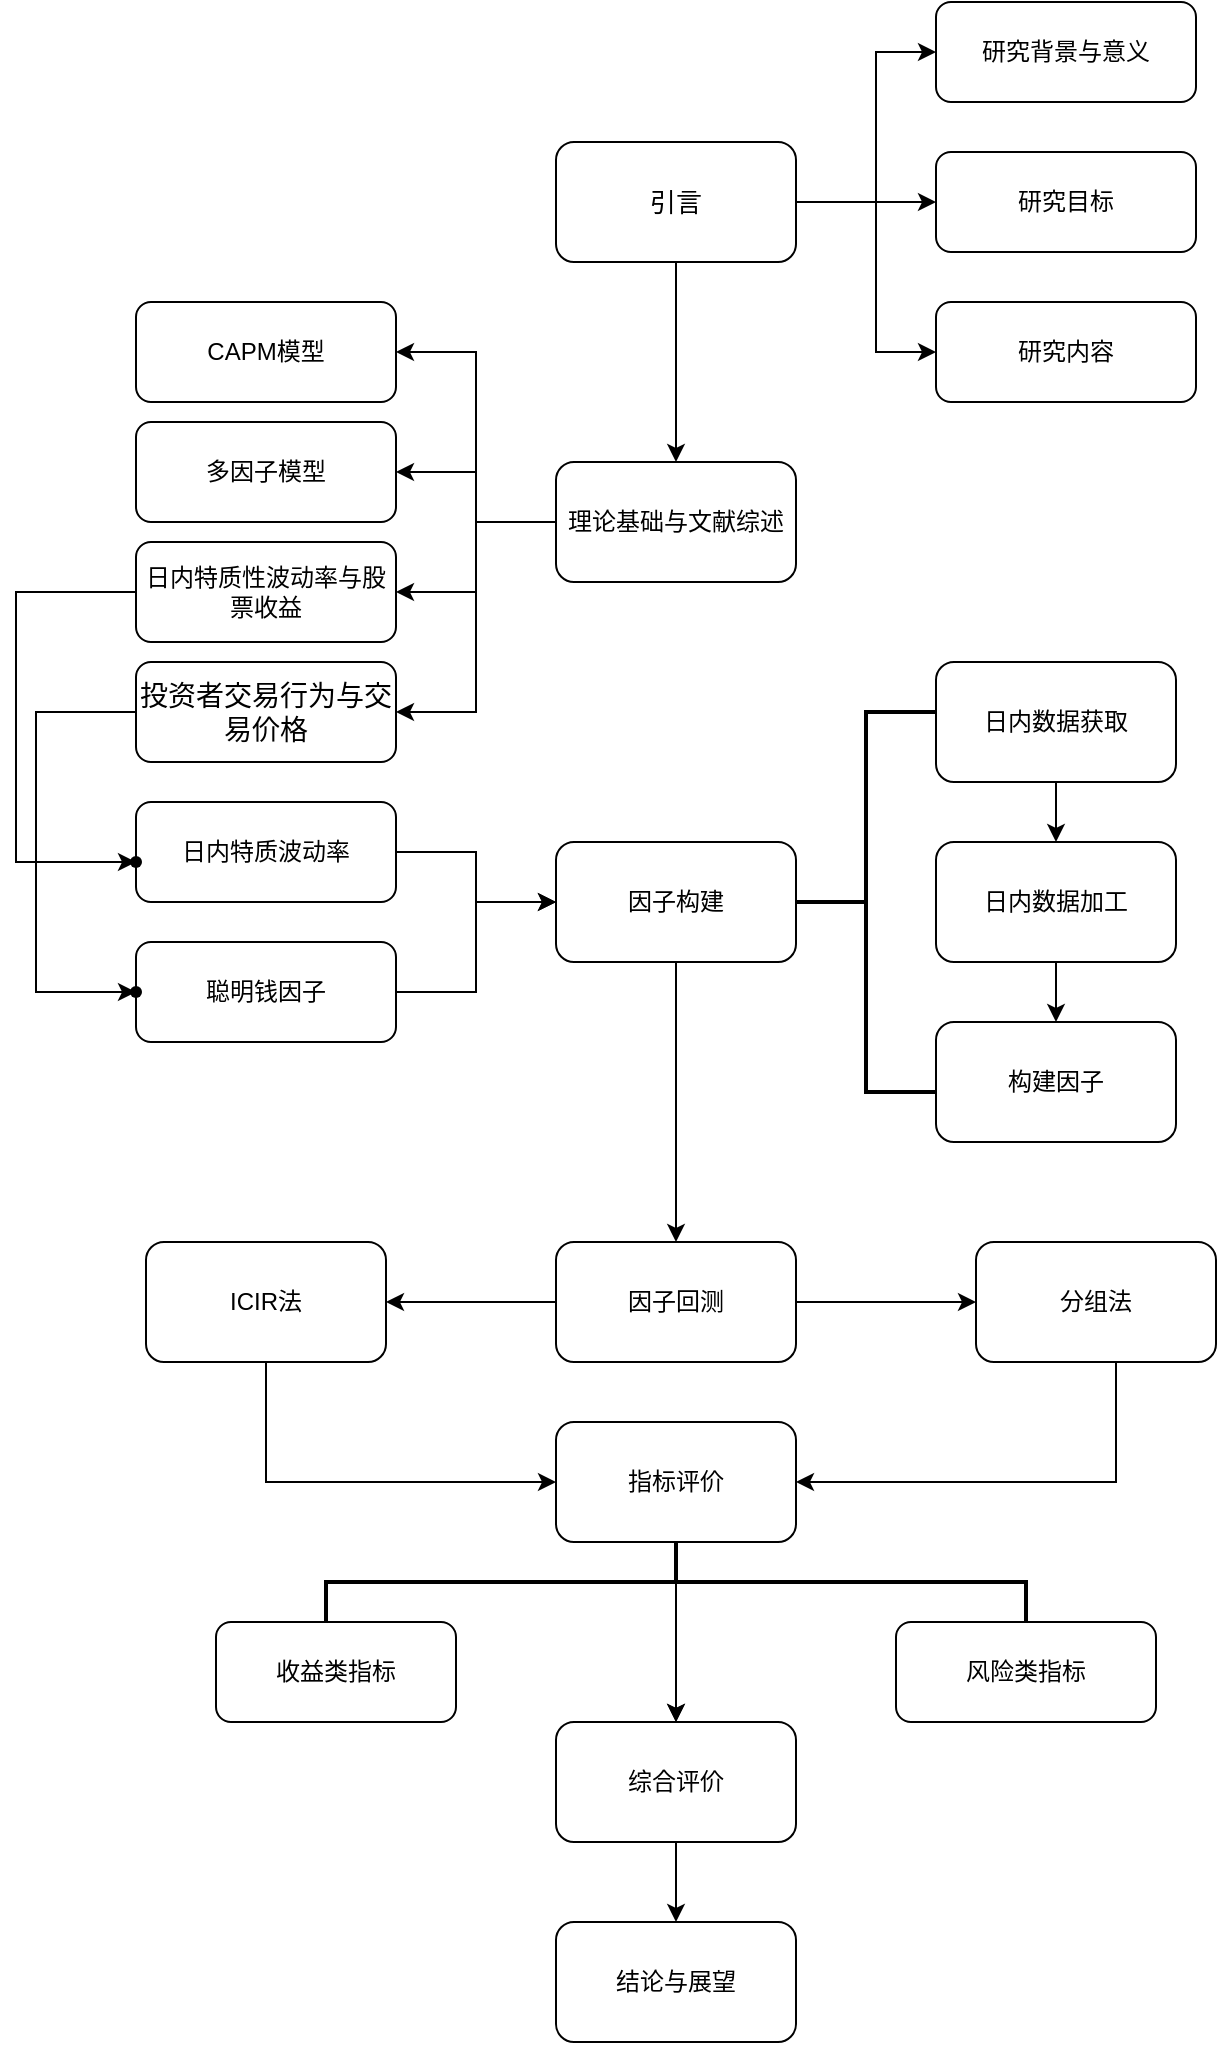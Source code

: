<mxfile version="15.2.9" type="github">
  <diagram id="RS4CFRJiYfsApMhA05gF" name="Page-1">
    <mxGraphModel dx="1384" dy="605" grid="1" gridSize="10" guides="1" tooltips="1" connect="1" arrows="1" fold="1" page="1" pageScale="1" pageWidth="827" pageHeight="1169" math="0" shadow="0">
      <root>
        <mxCell id="0" />
        <mxCell id="1" parent="0" />
        <mxCell id="9gHXCcAP-avGtQiPlDmq-18" value="" style="edgeStyle=elbowEdgeStyle;rounded=0;orthogonalLoop=1;jettySize=auto;html=1;entryX=0;entryY=0.5;entryDx=0;entryDy=0;exitX=1;exitY=0.5;exitDx=0;exitDy=0;" parent="1" source="Gs-ypRks-wbQAlIACF4s-1" target="9gHXCcAP-avGtQiPlDmq-3" edge="1">
          <mxGeometry relative="1" as="geometry">
            <Array as="points">
              <mxPoint x="500" y="80" />
            </Array>
          </mxGeometry>
        </mxCell>
        <mxCell id="9gHXCcAP-avGtQiPlDmq-19" style="edgeStyle=elbowEdgeStyle;rounded=0;orthogonalLoop=1;jettySize=auto;html=1;exitX=1;exitY=0.5;exitDx=0;exitDy=0;entryX=0;entryY=0.5;entryDx=0;entryDy=0;" parent="1" source="Gs-ypRks-wbQAlIACF4s-1" target="9gHXCcAP-avGtQiPlDmq-7" edge="1">
          <mxGeometry relative="1" as="geometry">
            <mxPoint x="500" y="140" as="sourcePoint" />
            <Array as="points">
              <mxPoint x="500" y="160" />
              <mxPoint x="490" y="150" />
            </Array>
          </mxGeometry>
        </mxCell>
        <mxCell id="9gHXCcAP-avGtQiPlDmq-22" value="" style="edgeStyle=elbowEdgeStyle;rounded=0;orthogonalLoop=1;jettySize=auto;html=1;" parent="1" source="Gs-ypRks-wbQAlIACF4s-1" target="9gHXCcAP-avGtQiPlDmq-15" edge="1">
          <mxGeometry relative="1" as="geometry" />
        </mxCell>
        <mxCell id="Gs-ypRks-wbQAlIACF4s-1" value="&lt;font style=&quot;font-size: 13px&quot;&gt;引言&lt;/font&gt;" style="rounded=1;whiteSpace=wrap;html=1;" parent="1" vertex="1">
          <mxGeometry x="340" y="80" width="120" height="60" as="geometry" />
        </mxCell>
        <mxCell id="9gHXCcAP-avGtQiPlDmq-3" value="研究背景与意义" style="whiteSpace=wrap;html=1;rounded=1;" parent="1" vertex="1">
          <mxGeometry x="530" y="10" width="130" height="50" as="geometry" />
        </mxCell>
        <mxCell id="9gHXCcAP-avGtQiPlDmq-20" value="" style="edgeStyle=elbowEdgeStyle;rounded=0;orthogonalLoop=1;jettySize=auto;html=1;exitX=1;exitY=0.5;exitDx=0;exitDy=0;entryX=0;entryY=0.5;entryDx=0;entryDy=0;" parent="1" source="Gs-ypRks-wbQAlIACF4s-1" target="9gHXCcAP-avGtQiPlDmq-6" edge="1">
          <mxGeometry relative="1" as="geometry">
            <mxPoint x="470" y="240" as="targetPoint" />
          </mxGeometry>
        </mxCell>
        <mxCell id="9gHXCcAP-avGtQiPlDmq-6" value="研究目标" style="whiteSpace=wrap;html=1;rounded=1;" parent="1" vertex="1">
          <mxGeometry x="530" y="85" width="130" height="50" as="geometry" />
        </mxCell>
        <mxCell id="9gHXCcAP-avGtQiPlDmq-7" value="研究内容" style="whiteSpace=wrap;html=1;rounded=1;" parent="1" vertex="1">
          <mxGeometry x="530" y="160" width="130" height="50" as="geometry" />
        </mxCell>
        <mxCell id="9gHXCcAP-avGtQiPlDmq-27" value="" style="edgeStyle=elbowEdgeStyle;rounded=0;orthogonalLoop=1;jettySize=auto;html=1;entryX=1;entryY=0.5;entryDx=0;entryDy=0;" parent="1" source="9gHXCcAP-avGtQiPlDmq-15" target="9gHXCcAP-avGtQiPlDmq-24" edge="1">
          <mxGeometry relative="1" as="geometry" />
        </mxCell>
        <mxCell id="9gHXCcAP-avGtQiPlDmq-15" value="理论基础与文献综述" style="rounded=1;whiteSpace=wrap;html=1;" parent="1" vertex="1">
          <mxGeometry x="340" y="240" width="120" height="60" as="geometry" />
        </mxCell>
        <mxCell id="9gHXCcAP-avGtQiPlDmq-24" value="CAPM模型" style="whiteSpace=wrap;html=1;rounded=1;" parent="1" vertex="1">
          <mxGeometry x="130" y="160" width="130" height="50" as="geometry" />
        </mxCell>
        <mxCell id="9gHXCcAP-avGtQiPlDmq-25" value="多因子模型" style="whiteSpace=wrap;html=1;rounded=1;" parent="1" vertex="1">
          <mxGeometry x="130" y="220" width="130" height="50" as="geometry" />
        </mxCell>
        <mxCell id="9gHXCcAP-avGtQiPlDmq-28" value="" style="edgeStyle=elbowEdgeStyle;rounded=0;orthogonalLoop=1;jettySize=auto;html=1;entryX=1;entryY=0.5;entryDx=0;entryDy=0;exitX=0;exitY=0.5;exitDx=0;exitDy=0;" parent="1" source="9gHXCcAP-avGtQiPlDmq-15" target="9gHXCcAP-avGtQiPlDmq-25" edge="1">
          <mxGeometry relative="1" as="geometry">
            <mxPoint x="350" y="270" as="sourcePoint" />
            <mxPoint x="270" y="245" as="targetPoint" />
          </mxGeometry>
        </mxCell>
        <mxCell id="9gHXCcAP-avGtQiPlDmq-50" value="" style="edgeStyle=orthogonalEdgeStyle;rounded=0;orthogonalLoop=1;jettySize=auto;html=1;" parent="1" source="9gHXCcAP-avGtQiPlDmq-39" target="9gHXCcAP-avGtQiPlDmq-49" edge="1">
          <mxGeometry relative="1" as="geometry" />
        </mxCell>
        <mxCell id="9gHXCcAP-avGtQiPlDmq-39" value="因子构建" style="rounded=1;whiteSpace=wrap;html=1;" parent="1" vertex="1">
          <mxGeometry x="340" y="430" width="120" height="60" as="geometry" />
        </mxCell>
        <mxCell id="9gHXCcAP-avGtQiPlDmq-47" value="" style="edgeStyle=orthogonalEdgeStyle;rounded=0;orthogonalLoop=1;jettySize=auto;html=1;" parent="1" source="9gHXCcAP-avGtQiPlDmq-41" target="9gHXCcAP-avGtQiPlDmq-42" edge="1">
          <mxGeometry relative="1" as="geometry" />
        </mxCell>
        <mxCell id="9gHXCcAP-avGtQiPlDmq-41" value="日内数据获取" style="rounded=1;whiteSpace=wrap;html=1;" parent="1" vertex="1">
          <mxGeometry x="530" y="340" width="120" height="60" as="geometry" />
        </mxCell>
        <mxCell id="9gHXCcAP-avGtQiPlDmq-45" value="" style="edgeStyle=orthogonalEdgeStyle;rounded=0;orthogonalLoop=1;jettySize=auto;html=1;" parent="1" source="9gHXCcAP-avGtQiPlDmq-42" target="9gHXCcAP-avGtQiPlDmq-43" edge="1">
          <mxGeometry relative="1" as="geometry">
            <Array as="points">
              <mxPoint x="590" y="490" />
              <mxPoint x="590" y="490" />
            </Array>
          </mxGeometry>
        </mxCell>
        <mxCell id="9gHXCcAP-avGtQiPlDmq-42" value="日内数据加工" style="rounded=1;whiteSpace=wrap;html=1;" parent="1" vertex="1">
          <mxGeometry x="530" y="430" width="120" height="60" as="geometry" />
        </mxCell>
        <mxCell id="9gHXCcAP-avGtQiPlDmq-43" value="构建因子" style="rounded=1;whiteSpace=wrap;html=1;" parent="1" vertex="1">
          <mxGeometry x="530" y="520" width="120" height="60" as="geometry" />
        </mxCell>
        <mxCell id="9gHXCcAP-avGtQiPlDmq-48" value="" style="strokeWidth=2;html=1;shape=mxgraph.flowchart.annotation_2;align=left;labelPosition=right;pointerEvents=1;" parent="1" vertex="1">
          <mxGeometry x="460" y="365" width="70" height="190" as="geometry" />
        </mxCell>
        <mxCell id="9gHXCcAP-avGtQiPlDmq-56" value="" style="edgeStyle=orthogonalEdgeStyle;rounded=0;orthogonalLoop=1;jettySize=auto;html=1;" parent="1" source="9gHXCcAP-avGtQiPlDmq-49" target="9gHXCcAP-avGtQiPlDmq-53" edge="1">
          <mxGeometry relative="1" as="geometry" />
        </mxCell>
        <mxCell id="9gHXCcAP-avGtQiPlDmq-57" value="" style="edgeStyle=orthogonalEdgeStyle;rounded=0;orthogonalLoop=1;jettySize=auto;html=1;" parent="1" source="9gHXCcAP-avGtQiPlDmq-49" target="9gHXCcAP-avGtQiPlDmq-55" edge="1">
          <mxGeometry relative="1" as="geometry" />
        </mxCell>
        <mxCell id="9gHXCcAP-avGtQiPlDmq-49" value="因子回测" style="rounded=1;whiteSpace=wrap;html=1;" parent="1" vertex="1">
          <mxGeometry x="340" y="630" width="120" height="60" as="geometry" />
        </mxCell>
        <mxCell id="9gHXCcAP-avGtQiPlDmq-53" value="ICIR法&lt;span style=&quot;color: rgba(0 , 0 , 0 , 0) ; font-family: monospace ; font-size: 0px&quot;&gt;%3CmxGraphModel%3E%3Croot%3E%3CmxCell%20id%3D%220%22%2F%3E%3CmxCell%20id%3D%221%22%20parent%3D%220%22%2F%3E%3CmxCell%20id%3D%222%22%20value%3D%22%E6%95%B0%E6%8D%AE%E8%8E%B7%E5%8F%96%22%20style%3D%22rounded%3D1%3BwhiteSpace%3Dwrap%3Bhtml%3D1%3B%22%20vertex%3D%221%22%20parent%3D%221%22%3E%3CmxGeometry%20x%3D%22530%22%20y%3D%22340%22%20width%3D%22120%22%20height%3D%2260%22%20as%3D%22geometry%22%2F%3E%3C%2FmxCell%3E%3C%2Froot%3E%3C%2FmxGraphModel%3E&lt;/span&gt;" style="rounded=1;whiteSpace=wrap;html=1;" parent="1" vertex="1">
          <mxGeometry x="135" y="630" width="120" height="60" as="geometry" />
        </mxCell>
        <mxCell id="9gHXCcAP-avGtQiPlDmq-55" value="分组法" style="rounded=1;whiteSpace=wrap;html=1;" parent="1" vertex="1">
          <mxGeometry x="550" y="630" width="120" height="60" as="geometry" />
        </mxCell>
        <mxCell id="9gHXCcAP-avGtQiPlDmq-69" value="" style="edgeStyle=orthogonalEdgeStyle;rounded=0;orthogonalLoop=1;jettySize=auto;html=1;" parent="1" source="9gHXCcAP-avGtQiPlDmq-58" target="9gHXCcAP-avGtQiPlDmq-67" edge="1">
          <mxGeometry relative="1" as="geometry" />
        </mxCell>
        <mxCell id="9gHXCcAP-avGtQiPlDmq-58" value="指标评价" style="rounded=1;whiteSpace=wrap;html=1;" parent="1" vertex="1">
          <mxGeometry x="340" y="720" width="120" height="60" as="geometry" />
        </mxCell>
        <mxCell id="9gHXCcAP-avGtQiPlDmq-60" style="edgeStyle=elbowEdgeStyle;rounded=0;orthogonalLoop=1;jettySize=auto;html=1;exitX=0.5;exitY=1;exitDx=0;exitDy=0;entryX=0;entryY=0.5;entryDx=0;entryDy=0;" parent="1" source="9gHXCcAP-avGtQiPlDmq-53" target="9gHXCcAP-avGtQiPlDmq-58" edge="1">
          <mxGeometry relative="1" as="geometry">
            <mxPoint x="200.0" y="690" as="sourcePoint" />
            <mxPoint x="270.0" y="765" as="targetPoint" />
            <Array as="points">
              <mxPoint x="195" y="760" />
              <mxPoint x="190" y="730" />
              <mxPoint x="230" y="730" />
            </Array>
          </mxGeometry>
        </mxCell>
        <mxCell id="9gHXCcAP-avGtQiPlDmq-62" style="edgeStyle=elbowEdgeStyle;rounded=0;orthogonalLoop=1;jettySize=auto;html=1;exitX=0.5;exitY=1;exitDx=0;exitDy=0;entryX=1;entryY=0.5;entryDx=0;entryDy=0;" parent="1" source="9gHXCcAP-avGtQiPlDmq-55" target="9gHXCcAP-avGtQiPlDmq-58" edge="1">
          <mxGeometry relative="1" as="geometry">
            <mxPoint x="205" y="700" as="sourcePoint" />
            <mxPoint x="470" y="760" as="targetPoint" />
            <Array as="points">
              <mxPoint x="620" y="730" />
              <mxPoint x="200" y="740" />
              <mxPoint x="240" y="740" />
            </Array>
          </mxGeometry>
        </mxCell>
        <mxCell id="9gHXCcAP-avGtQiPlDmq-68" value="" style="edgeStyle=orthogonalEdgeStyle;rounded=0;orthogonalLoop=1;jettySize=auto;html=1;" parent="1" source="9gHXCcAP-avGtQiPlDmq-63" target="9gHXCcAP-avGtQiPlDmq-67" edge="1">
          <mxGeometry relative="1" as="geometry" />
        </mxCell>
        <mxCell id="9gHXCcAP-avGtQiPlDmq-63" value="" style="strokeWidth=2;html=1;shape=mxgraph.flowchart.annotation_2;align=left;labelPosition=right;pointerEvents=1;direction=south;" parent="1" vertex="1">
          <mxGeometry x="225" y="780" width="350" height="40" as="geometry" />
        </mxCell>
        <mxCell id="9gHXCcAP-avGtQiPlDmq-64" value="收益类指标" style="rounded=1;whiteSpace=wrap;html=1;" parent="1" vertex="1">
          <mxGeometry x="170" y="820" width="120" height="50" as="geometry" />
        </mxCell>
        <mxCell id="9gHXCcAP-avGtQiPlDmq-65" value="风险类指标" style="rounded=1;whiteSpace=wrap;html=1;" parent="1" vertex="1">
          <mxGeometry x="510" y="820" width="130" height="50" as="geometry" />
        </mxCell>
        <mxCell id="9gHXCcAP-avGtQiPlDmq-71" value="" style="edgeStyle=orthogonalEdgeStyle;rounded=0;orthogonalLoop=1;jettySize=auto;html=1;" parent="1" source="9gHXCcAP-avGtQiPlDmq-67" target="9gHXCcAP-avGtQiPlDmq-70" edge="1">
          <mxGeometry relative="1" as="geometry" />
        </mxCell>
        <mxCell id="9gHXCcAP-avGtQiPlDmq-67" value="综合评价" style="rounded=1;whiteSpace=wrap;html=1;" parent="1" vertex="1">
          <mxGeometry x="340" y="870" width="120" height="60" as="geometry" />
        </mxCell>
        <mxCell id="9gHXCcAP-avGtQiPlDmq-70" value="结论与展望" style="rounded=1;whiteSpace=wrap;html=1;" parent="1" vertex="1">
          <mxGeometry x="340" y="970" width="120" height="60" as="geometry" />
        </mxCell>
        <mxCell id="_NE2-6HdEQVi5bYWsioe-12" value="" style="edgeStyle=orthogonalEdgeStyle;rounded=0;orthogonalLoop=1;jettySize=auto;html=1;" edge="1" parent="1" source="_NE2-6HdEQVi5bYWsioe-2" target="_NE2-6HdEQVi5bYWsioe-11">
          <mxGeometry relative="1" as="geometry">
            <mxPoint x="20" y="390" as="targetPoint" />
            <Array as="points">
              <mxPoint x="70" y="305" />
              <mxPoint x="70" y="440" />
            </Array>
          </mxGeometry>
        </mxCell>
        <mxCell id="_NE2-6HdEQVi5bYWsioe-2" value="日内特质性波动率与股票收益" style="whiteSpace=wrap;html=1;rounded=1;" vertex="1" parent="1">
          <mxGeometry x="130" y="280" width="130" height="50" as="geometry" />
        </mxCell>
        <mxCell id="_NE2-6HdEQVi5bYWsioe-3" value="" style="edgeStyle=elbowEdgeStyle;rounded=0;orthogonalLoop=1;jettySize=auto;html=1;entryX=1;entryY=0.5;entryDx=0;entryDy=0;" edge="1" parent="1" target="_NE2-6HdEQVi5bYWsioe-2">
          <mxGeometry relative="1" as="geometry">
            <mxPoint x="340" y="270" as="sourcePoint" />
            <mxPoint x="270.0" y="255" as="targetPoint" />
            <Array as="points">
              <mxPoint x="300" y="280" />
            </Array>
          </mxGeometry>
        </mxCell>
        <mxCell id="_NE2-6HdEQVi5bYWsioe-10" value="" style="edgeStyle=orthogonalEdgeStyle;rounded=0;orthogonalLoop=1;jettySize=auto;html=1;" edge="1" parent="1" source="_NE2-6HdEQVi5bYWsioe-4" target="_NE2-6HdEQVi5bYWsioe-9">
          <mxGeometry relative="1" as="geometry">
            <Array as="points">
              <mxPoint x="80" y="365" />
              <mxPoint x="80" y="505" />
            </Array>
          </mxGeometry>
        </mxCell>
        <mxCell id="_NE2-6HdEQVi5bYWsioe-4" value="&lt;span style=&quot;font-size: 10.5pt&quot;&gt;投资者交易行为与交易价格&lt;/span&gt;" style="whiteSpace=wrap;html=1;rounded=1;" vertex="1" parent="1">
          <mxGeometry x="130" y="340" width="130" height="50" as="geometry" />
        </mxCell>
        <mxCell id="_NE2-6HdEQVi5bYWsioe-5" value="" style="edgeStyle=elbowEdgeStyle;rounded=0;orthogonalLoop=1;jettySize=auto;html=1;entryX=1;entryY=0.5;entryDx=0;entryDy=0;" edge="1" parent="1" target="_NE2-6HdEQVi5bYWsioe-4">
          <mxGeometry relative="1" as="geometry">
            <mxPoint x="340" y="270" as="sourcePoint" />
            <mxPoint x="270.0" y="195" as="targetPoint" />
            <Array as="points">
              <mxPoint x="300" y="320" />
              <mxPoint x="300" y="330" />
            </Array>
          </mxGeometry>
        </mxCell>
        <mxCell id="_NE2-6HdEQVi5bYWsioe-13" value="" style="edgeStyle=orthogonalEdgeStyle;rounded=0;orthogonalLoop=1;jettySize=auto;html=1;" edge="1" parent="1" source="_NE2-6HdEQVi5bYWsioe-6" target="9gHXCcAP-avGtQiPlDmq-39">
          <mxGeometry relative="1" as="geometry" />
        </mxCell>
        <mxCell id="_NE2-6HdEQVi5bYWsioe-6" value="日内特质波动率" style="rounded=1;whiteSpace=wrap;html=1;" vertex="1" parent="1">
          <mxGeometry x="130" y="410" width="130" height="50" as="geometry" />
        </mxCell>
        <mxCell id="_NE2-6HdEQVi5bYWsioe-14" value="" style="edgeStyle=orthogonalEdgeStyle;rounded=0;orthogonalLoop=1;jettySize=auto;html=1;" edge="1" parent="1" source="_NE2-6HdEQVi5bYWsioe-8" target="9gHXCcAP-avGtQiPlDmq-39">
          <mxGeometry relative="1" as="geometry" />
        </mxCell>
        <mxCell id="_NE2-6HdEQVi5bYWsioe-8" value="聪明钱因子" style="rounded=1;whiteSpace=wrap;html=1;" vertex="1" parent="1">
          <mxGeometry x="130" y="480" width="130" height="50" as="geometry" />
        </mxCell>
        <mxCell id="_NE2-6HdEQVi5bYWsioe-9" value="" style="shape=waypoint;size=6;pointerEvents=1;points=[];fillColor=#ffffff;resizable=0;rotatable=0;perimeter=centerPerimeter;snapToPoint=1;rounded=1;" vertex="1" parent="1">
          <mxGeometry x="110" y="485" width="40" height="40" as="geometry" />
        </mxCell>
        <mxCell id="_NE2-6HdEQVi5bYWsioe-11" value="" style="shape=waypoint;size=6;pointerEvents=1;points=[];fillColor=#ffffff;resizable=0;rotatable=0;perimeter=centerPerimeter;snapToPoint=1;rounded=1;" vertex="1" parent="1">
          <mxGeometry x="110" y="420" width="40" height="40" as="geometry" />
        </mxCell>
      </root>
    </mxGraphModel>
  </diagram>
</mxfile>
